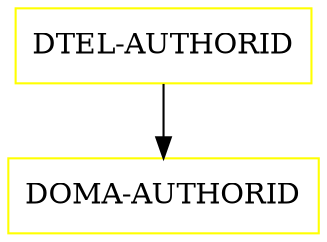 digraph G {
  "DTEL-AUTHORID" [shape=box,color=yellow];
  "DOMA-AUTHORID" [shape=box,color=yellow,URL="./DOMA_AUTHORID.html"];
  "DTEL-AUTHORID" -> "DOMA-AUTHORID";
}
